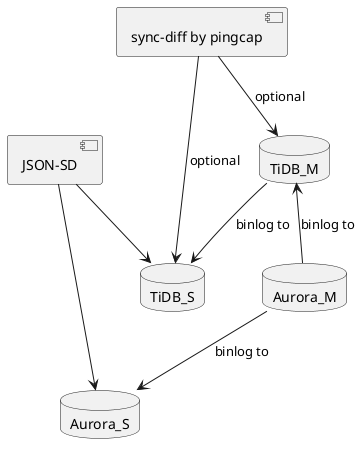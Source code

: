 @startuml

database Aurora_M
database Aurora_S
database TiDB_M
database TiDB_S

TiDB_M <-- Aurora_M: binlog to
Aurora_M --> Aurora_S : binlog to
TiDB_M --> TiDB_S: binlog to

[sync-diff by pingcap] as sdp
[JSON-SD] as sd

sd --> Aurora_S
sd --> TiDB_S

sdp --> TiDB_M: optional
sdp --> TiDB_S: optional


@enduml


@startuml

database Aurora_M
database Aurora_S
database TiDB_M

TiDB_M <-- Aurora_M: binlog to
Aurora_M --> Aurora_S : binlog to

[sync-diff] as sd

sd --> Aurora_S
sd --> TiDB_M


@enduml


@startuml

database Aurora_M
database Aurora_S
database TiDB_M
database Wallet

[cross domain checker] as dc
[sync-diff] as sd
[payment] as pay

pay --> Aurora_M
TiDB_M <-- Aurora_M: binlog to
Aurora_M --> Aurora_S : existing binlog to

dc --> TiDB_M
dc --> Wallet

sd --> TiDB_M
sd --> Aurora_S

@enduml


@startuml

component [Pre-prod] {
database TiDB
queue "saved mysql traffic" as traffic 
[sync-diff] as sd
database Aurora_V
[cross domain checking] as cd
}

component [PROD] {
[payment] as srv
database wallet_s
}


srv --> traffic
traffic --> Aurora_V
traffic --> TiDB

sd --> TiDB

sd --> Aurora_V
@enduml

@startuml

component [PROD]{
database Aurora_M
database Aurora_S
database TiDB_M
database TiDB_S
component Payment
database Wallet
}

component [PRE-PROD]{

queue ReplayProxy as rp
database TiDB_V
[cross domain checker] as dc
[sync-diff] as sd
}


TiDB_M <-- Aurora_M: binlog to
TiDB_M --> TiDB_S: binlog to
Aurora_M --> Aurora_S : existing binlog to
Aurora_S -> Daas: exisiting pipeline to
Payment --> rp
rp --> Aurora_M: RW
rp --> TiDB_V: RW

dc --> TiDB_V
dc --> Wallet

sd --> TiDB_V
sd --> Aurora_S

@enduml


@startuml

database RDS {
    [topup]
    [others]
}
database TiDB {
    "topup" as [T-topup]
    "others" as [T-others]
}


request --> [payment]
component [payment] {
    component [sharding-proxy]
}
[sharding-proxy] --> [T-others]
[sharding-proxy] --> [T-topup]

[T-topup] --> [topup]: replication
[T-others] --> [others]: replication

@enduml
@startuml
database "aurora" {
  [payment_p2p]
  [subpayment_p2p]
  [tranfer_p2p]
  [payment_other]
  [subpayment_other]
  [payment_acq]
  [subpayment_acq]
  [payment_topup]
  [subpayment_topup]
  [other tables....]
}
database tidb
aurora --> tidb: binlog all tables
@enduml


@startuml
database TiDB_M
database TiDB_S
database Aurora_M
database Aurora_S
database Wallet_S

TiDB_M --> Aurora_M: binlog to
TiDB_M --> TiDB_S: binlog to
Aurora_M --> Aurora_S : existing binlog to
Aurora_S -> Daas: exisiting pipeline to
[Payment] --> TiDB_M: RW
[Domain checker] --> Wallet_S: R
[Domain checker] --> TiDB_M: RW
@enduml

database Wallet_S
[DB checker] --> Aurora_S: R
[DB checker] --> TiDB_M: RW
[Domain checker] --> TiDB_M: RW
[Domain checker] --> Wallet_S: R
[Verifier] --> TiDB_V: RW
[Verifier] --> Wallet_S: R
[Verifier] --> Aurora_S: R



@startuml
database TiDB
database Aurora_M as RDS
database Aurora_S as Slave
component [cashier] as C {
    [proxy]
}
component [NPS] as P
queue kafka
[/pay] -> C
proxy --> [OPS]: 99% /pay
proxy --> P: 1% /pay
[OPS] -> RDS
P --> TiDB
TiDB --> RDS: binlog
[other APIs] --> [NRS]
kafka --> [NRS]
[NRS] -> RDS
[NRS] -> TiDB
RDS -> Slave: existing binlog
Slave -> [DaaS]: existing pipeline
@enduml

@startuml
database TiDB_M
database TiDB_S
database Aurora_M
database Aurora_S

TiDB_M --> Aurora_M: binlog
TiDB_M -> TiDB_S: binlog
Aurora_M -> Aurora_S : existing binlog
Aurora_S -> Daas: exisiting pipeline

[Payment] -> TiDB_M
@enduml



@startuml
skinparam component {
	backgroundColor<<done>> Green
	backgroundColor<<doing>> Yellow
	backgroundColor<<explore>> Blue
}

[Java] --> [Spring]
[Network] --> [RDS]
[Network] --> [Redis]
[RDS] --> [Spring]
[Java] --> [Kafka]
[Network] --> [Kafka]
@enduml
